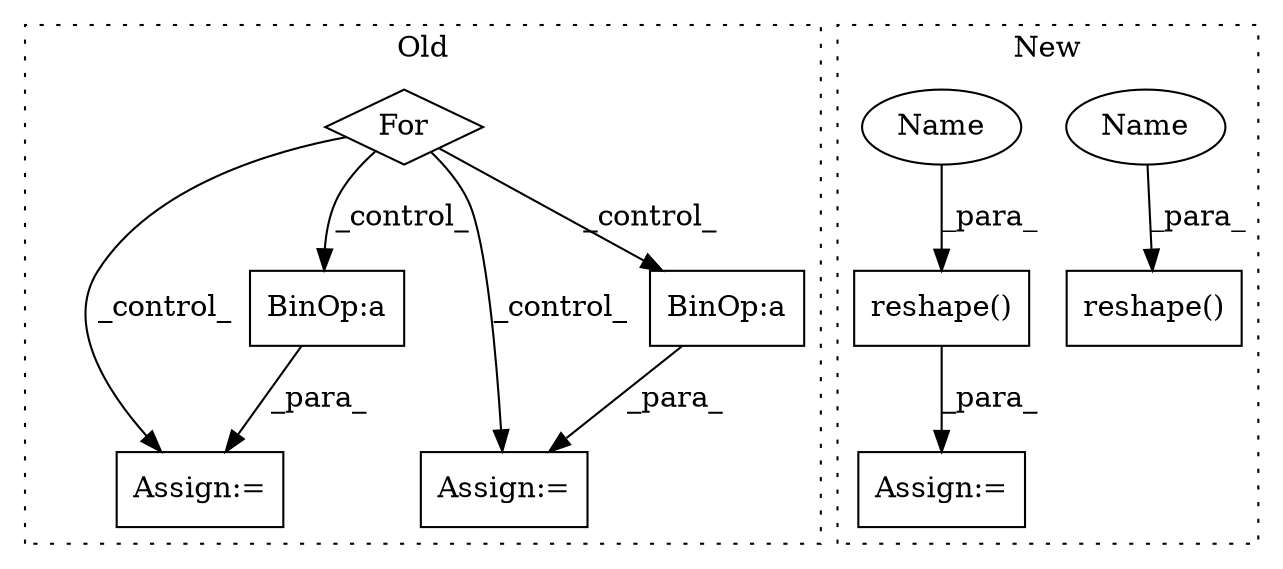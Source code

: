 digraph G {
subgraph cluster0 {
1 [label="For" a="107" s="2689,2734" l="4,10" shape="diamond"];
3 [label="Assign:=" a="68" s="2871" l="3" shape="box"];
5 [label="Assign:=" a="68" s="2904" l="3" shape="box"];
6 [label="BinOp:a" a="82" s="2915" l="3" shape="box"];
7 [label="BinOp:a" a="82" s="2882" l="3" shape="box"];
label = "Old";
style="dotted";
}
subgraph cluster1 {
2 [label="reshape()" a="75" s="2891,2925" l="26,1" shape="box"];
4 [label="Assign:=" a="68" s="2888" l="3" shape="box"];
8 [label="reshape()" a="75" s="2764,2795" l="20,1" shape="box"];
9 [label="Name" a="87" s="2794" l="1" shape="ellipse"];
10 [label="Name" a="87" s="2924" l="1" shape="ellipse"];
label = "New";
style="dotted";
}
1 -> 5 [label="_control_"];
1 -> 7 [label="_control_"];
1 -> 3 [label="_control_"];
1 -> 6 [label="_control_"];
2 -> 4 [label="_para_"];
6 -> 5 [label="_para_"];
7 -> 3 [label="_para_"];
9 -> 8 [label="_para_"];
10 -> 2 [label="_para_"];
}